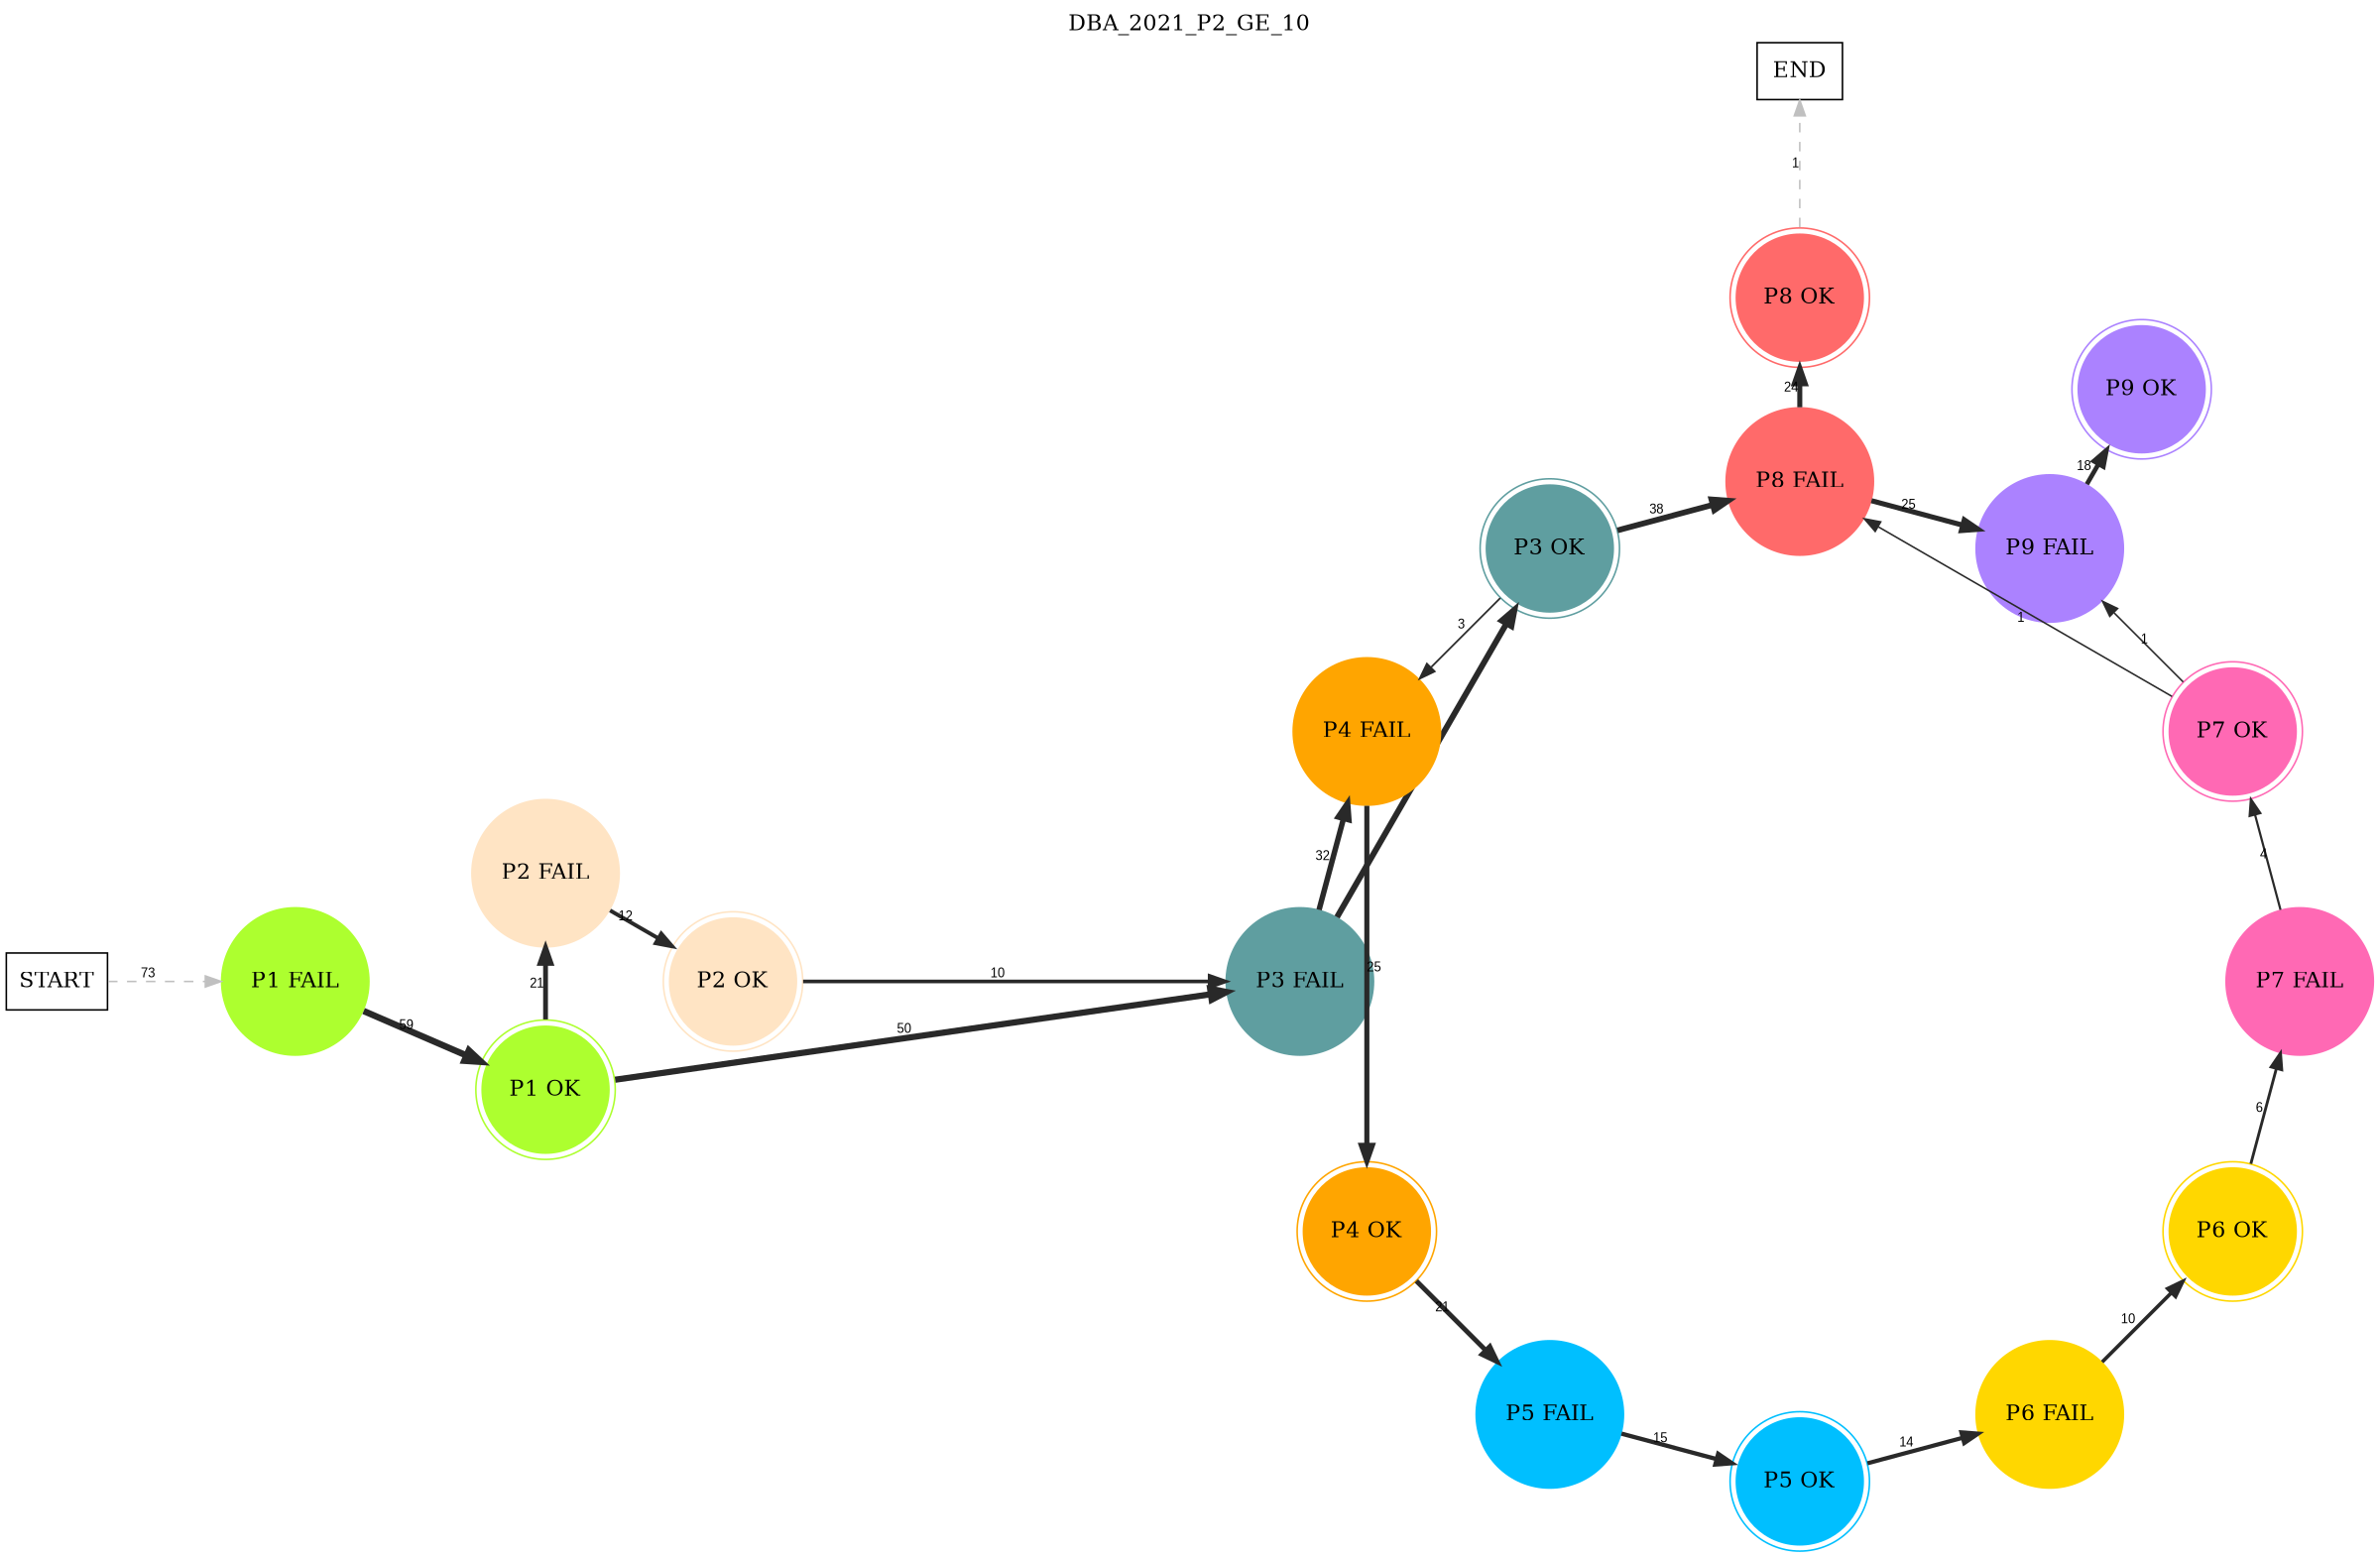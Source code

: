 digraph DBA_2021_P2_GE_10 {
	labelloc="t";
	label=DBA_2021_P2_GE_10;
	dpi = 150
	size="16,11!";
	margin = 0;
layout=circo;
"START" [shape=box, fillcolor=white, style=filled, color=black]
"P1 FAIL" [shape=circle, color=greenyellow, style=filled]
"P1 OK" [shape=circle, color=greenyellow, peripheries=2, style=filled]
"P2 FAIL" [shape=circle, color=bisque, style=filled]
"P2 OK" [shape=circle, color=bisque, peripheries=2, style=filled]
"P3 FAIL" [shape=circle, color=cadetblue, style=filled]
"P3 OK" [shape=circle, color=cadetblue, peripheries=2, style=filled]
"P4 FAIL" [shape=circle, color=orange, style=filled]
"P4 OK" [shape=circle, color=orange, peripheries=2, style=filled]
"P5 FAIL" [shape=circle, color=deepskyblue, style=filled]
"P5 OK" [shape=circle, color=deepskyblue, peripheries=2, style=filled]
"P8 FAIL" [shape=circle, color=indianred1, style=filled]
"P8 OK" [shape=circle, color=indianred1, peripheries=2, style=filled]
"P9 FAIL" [shape=circle, color=mediumpurple1, style=filled]
"P9 OK" [shape=circle, color=mediumpurple1, peripheries=2, style=filled]
"P6 FAIL" [shape=circle, color=gold, style=filled]
"P6 OK" [shape=circle, color=gold, peripheries=2, style=filled]
"P7 FAIL" [shape=circle, color=hotpink, style=filled]
"P7 OK" [shape=circle, color=hotpink, peripheries=2, style=filled]
"END" [shape=box, fillcolor=white, style=filled, color=black]
"START" -> "P1 FAIL" [ style = dashed color=grey label ="73" labelfloat=false fontname="Arial" fontsize=8]

"P1 FAIL" -> "P1 OK" [ color=grey16 penwidth = "4.07753744390572"label ="59" labelfloat=false fontname="Arial" fontsize=8]

"P1 OK" -> "P2 FAIL" [ color=grey16 penwidth = "3.04452243772342"label ="21" labelfloat=false fontname="Arial" fontsize=8]

"P1 OK" -> "P3 FAIL" [ color=grey16 penwidth = "3.91202300542815"label ="50" labelfloat=false fontname="Arial" fontsize=8]

"P2 FAIL" -> "P2 OK" [ color=grey16 penwidth = "2.484906649788"label ="12" labelfloat=false fontname="Arial" fontsize=8]

"P2 OK" -> "P3 FAIL" [ color=grey16 penwidth = "2.30258509299405"label ="10" labelfloat=false fontname="Arial" fontsize=8]

"P3 FAIL" -> "P3 OK" [ color=grey16 penwidth = "3.73766961828337"label ="42" labelfloat=false fontname="Arial" fontsize=8]

"P3 FAIL" -> "P4 FAIL" [ color=grey16 penwidth = "3.46573590279973"label ="32" labelfloat=false fontname="Arial" fontsize=8]

"P3 OK" -> "P4 FAIL" [ color=grey16 penwidth = "1.09861228866811"label ="3" labelfloat=false fontname="Arial" fontsize=8]

"P3 OK" -> "P8 FAIL" [ color=grey16 penwidth = "3.63758615972639"label ="38" labelfloat=false fontname="Arial" fontsize=8]

"P4 FAIL" -> "P4 OK" [ color=grey16 penwidth = "3.2188758248682"label ="25" labelfloat=false fontname="Arial" fontsize=8]

"P4 OK" -> "P5 FAIL" [ color=grey16 penwidth = "3.04452243772342"label ="21" labelfloat=false fontname="Arial" fontsize=8]

"P5 FAIL" -> "P5 OK" [ color=grey16 penwidth = "2.70805020110221"label ="15" labelfloat=false fontname="Arial" fontsize=8]

"P5 OK" -> "P6 FAIL" [ color=grey16 penwidth = "2.63905732961526"label ="14" labelfloat=false fontname="Arial" fontsize=8]

"P8 FAIL" -> "P8 OK" [ color=grey16 penwidth = "3.17805383034795"label ="24" labelfloat=false fontname="Arial" fontsize=8]

"P8 FAIL" -> "P9 FAIL" [ color=grey16 penwidth = "3.2188758248682"label ="25" labelfloat=false fontname="Arial" fontsize=8]

"P8 OK" -> "END" [ style = dashed color=grey label ="1" labelfloat=false fontname="Arial" fontsize=8]

"P9 FAIL" -> "P9 OK" [ color=grey16 penwidth = "2.89037175789616"label ="18" labelfloat=false fontname="Arial" fontsize=8]

"P6 FAIL" -> "P6 OK" [ color=grey16 penwidth = "2.30258509299405"label ="10" labelfloat=false fontname="Arial" fontsize=8]

"P6 OK" -> "P7 FAIL" [ color=grey16 penwidth = "1.79175946922805"label ="6" labelfloat=false fontname="Arial" fontsize=8]

"P7 FAIL" -> "P7 OK" [ color=grey16 penwidth = "1.38629436111989"label ="4" labelfloat=false fontname="Arial" fontsize=8]

"P7 OK" -> "P8 FAIL" [ color=grey16 penwidth = "1"label ="1" labelfloat=false fontname="Arial" fontsize=8]

"P7 OK" -> "P9 FAIL" [ color=grey16 penwidth = "1"label ="1" labelfloat=false fontname="Arial" fontsize=8]

}

